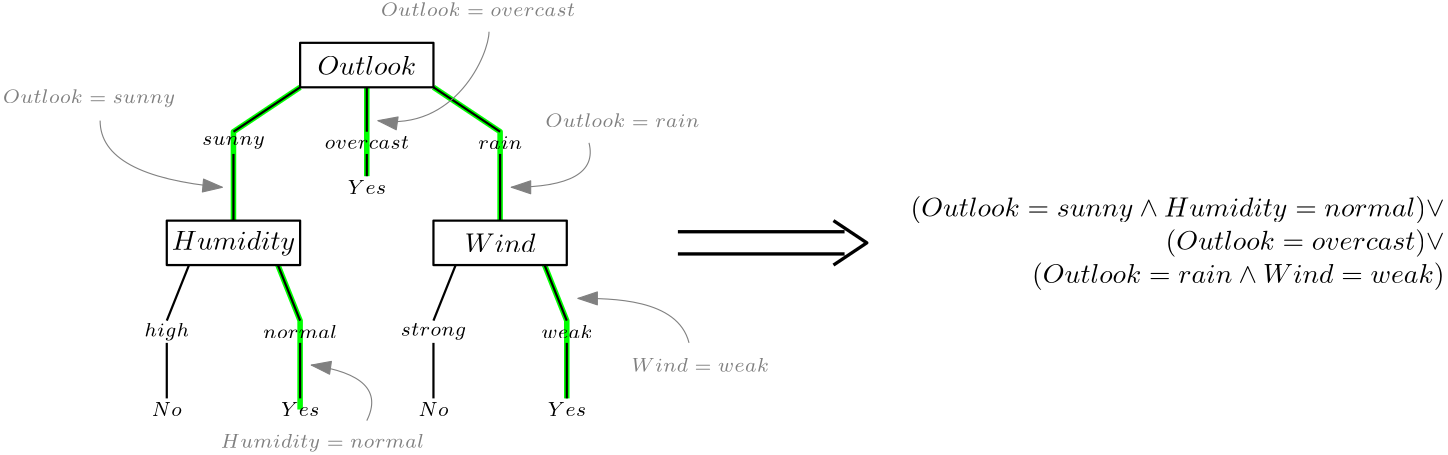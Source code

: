 <?xml version="1.0"?>
<!DOCTYPE ipe SYSTEM "ipe.dtd">
<ipe version="70218" creator="Ipe 7.2.28">
<info created="D:20250930083536" modified="D:20250930083804"/>
<ipestyle name="basic">
<symbol name="arrow/arc(spx)">
<path stroke="sym-stroke" fill="sym-stroke" pen="sym-pen">
0 0 m
-1 0.333 l
-1 -0.333 l
h
</path>
</symbol>
<symbol name="arrow/farc(spx)">
<path stroke="sym-stroke" fill="white" pen="sym-pen">
0 0 m
-1 0.333 l
-1 -0.333 l
h
</path>
</symbol>
<symbol name="arrow/ptarc(spx)">
<path stroke="sym-stroke" fill="sym-stroke" pen="sym-pen">
0 0 m
-1 0.333 l
-0.8 0 l
-1 -0.333 l
h
</path>
</symbol>
<symbol name="arrow/fptarc(spx)">
<path stroke="sym-stroke" fill="white" pen="sym-pen">
0 0 m
-1 0.333 l
-0.8 0 l
-1 -0.333 l
h
</path>
</symbol>
<symbol name="mark/circle(sx)" transformations="translations">
<path fill="sym-stroke">
0.6 0 0 0.6 0 0 e
0.4 0 0 0.4 0 0 e
</path>
</symbol>
<symbol name="mark/disk(sx)" transformations="translations">
<path fill="sym-stroke">
0.6 0 0 0.6 0 0 e
</path>
</symbol>
<symbol name="mark/fdisk(sfx)" transformations="translations">
<group>
<path fill="sym-fill">
0.5 0 0 0.5 0 0 e
</path>
<path fill="sym-stroke" fillrule="eofill">
0.6 0 0 0.6 0 0 e
0.4 0 0 0.4 0 0 e
</path>
</group>
</symbol>
<symbol name="mark/box(sx)" transformations="translations">
<path fill="sym-stroke" fillrule="eofill">
-0.6 -0.6 m
0.6 -0.6 l
0.6 0.6 l
-0.6 0.6 l
h
-0.4 -0.4 m
0.4 -0.4 l
0.4 0.4 l
-0.4 0.4 l
h
</path>
</symbol>
<symbol name="mark/square(sx)" transformations="translations">
<path fill="sym-stroke">
-0.6 -0.6 m
0.6 -0.6 l
0.6 0.6 l
-0.6 0.6 l
h
</path>
</symbol>
<symbol name="mark/fsquare(sfx)" transformations="translations">
<group>
<path fill="sym-fill">
-0.5 -0.5 m
0.5 -0.5 l
0.5 0.5 l
-0.5 0.5 l
h
</path>
<path fill="sym-stroke" fillrule="eofill">
-0.6 -0.6 m
0.6 -0.6 l
0.6 0.6 l
-0.6 0.6 l
h
-0.4 -0.4 m
0.4 -0.4 l
0.4 0.4 l
-0.4 0.4 l
h
</path>
</group>
</symbol>
<symbol name="mark/cross(sx)" transformations="translations">
<group>
<path fill="sym-stroke">
-0.43 -0.57 m
0.57 0.43 l
0.43 0.57 l
-0.57 -0.43 l
h
</path>
<path fill="sym-stroke">
-0.43 0.57 m
0.57 -0.43 l
0.43 -0.57 l
-0.57 0.43 l
h
</path>
</group>
</symbol>
<symbol name="arrow/fnormal(spx)">
<path stroke="sym-stroke" fill="white" pen="sym-pen">
0 0 m
-1 0.333 l
-1 -0.333 l
h
</path>
</symbol>
<symbol name="arrow/pointed(spx)">
<path stroke="sym-stroke" fill="sym-stroke" pen="sym-pen">
0 0 m
-1 0.333 l
-0.8 0 l
-1 -0.333 l
h
</path>
</symbol>
<symbol name="arrow/fpointed(spx)">
<path stroke="sym-stroke" fill="white" pen="sym-pen">
0 0 m
-1 0.333 l
-0.8 0 l
-1 -0.333 l
h
</path>
</symbol>
<symbol name="arrow/linear(spx)">
<path stroke="sym-stroke" pen="sym-pen">
-1 0.333 m
0 0 l
-1 -0.333 l
</path>
</symbol>
<symbol name="arrow/fdouble(spx)">
<path stroke="sym-stroke" fill="white" pen="sym-pen">
0 0 m
-1 0.333 l
-1 -0.333 l
h
-1 0 m
-2 0.333 l
-2 -0.333 l
h
</path>
</symbol>
<symbol name="arrow/double(spx)">
<path stroke="sym-stroke" fill="sym-stroke" pen="sym-pen">
0 0 m
-1 0.333 l
-1 -0.333 l
h
-1 0 m
-2 0.333 l
-2 -0.333 l
h
</path>
</symbol>
<symbol name="arrow/mid-normal(spx)">
<path stroke="sym-stroke" fill="sym-stroke" pen="sym-pen">
0.5 0 m
-0.5 0.333 l
-0.5 -0.333 l
h
</path>
</symbol>
<symbol name="arrow/mid-fnormal(spx)">
<path stroke="sym-stroke" fill="white" pen="sym-pen">
0.5 0 m
-0.5 0.333 l
-0.5 -0.333 l
h
</path>
</symbol>
<symbol name="arrow/mid-pointed(spx)">
<path stroke="sym-stroke" fill="sym-stroke" pen="sym-pen">
0.5 0 m
-0.5 0.333 l
-0.3 0 l
-0.5 -0.333 l
h
</path>
</symbol>
<symbol name="arrow/mid-fpointed(spx)">
<path stroke="sym-stroke" fill="white" pen="sym-pen">
0.5 0 m
-0.5 0.333 l
-0.3 0 l
-0.5 -0.333 l
h
</path>
</symbol>
<symbol name="arrow/mid-double(spx)">
<path stroke="sym-stroke" fill="sym-stroke" pen="sym-pen">
1 0 m
0 0.333 l
0 -0.333 l
h
0 0 m
-1 0.333 l
-1 -0.333 l
h
</path>
</symbol>
<symbol name="arrow/mid-fdouble(spx)">
<path stroke="sym-stroke" fill="white" pen="sym-pen">
1 0 m
0 0.333 l
0 -0.333 l
h
0 0 m
-1 0.333 l
-1 -0.333 l
h
</path>
</symbol>
<anglesize name="22.5 deg" value="22.5"/>
<anglesize name="30 deg" value="30"/>
<anglesize name="45 deg" value="45"/>
<anglesize name="60 deg" value="60"/>
<anglesize name="90 deg" value="90"/>
<arrowsize name="large" value="10"/>
<arrowsize name="small" value="5"/>
<arrowsize name="tiny" value="3"/>
<color name="blue" value="0 0 1"/>
<color name="brown" value="0.647 0.165 0.165"/>
<color name="darkblue" value="0 0 0.545"/>
<color name="darkcyan" value="0 0.545 0.545"/>
<color name="darkgray" value="0.663"/>
<color name="darkgreen" value="0 0.392 0"/>
<color name="darkmagenta" value="0.545 0 0.545"/>
<color name="darkorange" value="1 0.549 0"/>
<color name="darkred" value="0.545 0 0"/>
<color name="gold" value="1 0.843 0"/>
<color name="gray" value="0.745"/>
<color name="green" value="0 1 0"/>
<color name="lightblue" value="0.678 0.847 0.902"/>
<color name="lightcyan" value="0.878 1 1"/>
<color name="lightgray" value="0.827"/>
<color name="lightgreen" value="0.565 0.933 0.565"/>
<color name="lightyellow" value="1 1 0.878"/>
<color name="navy" value="0 0 0.502"/>
<color name="orange" value="1 0.647 0"/>
<color name="pink" value="1 0.753 0.796"/>
<color name="purple" value="0.627 0.125 0.941"/>
<color name="red" value="1 0 0"/>
<color name="seagreen" value="0.18 0.545 0.341"/>
<color name="turquoise" value="0.251 0.878 0.816"/>
<color name="violet" value="0.933 0.51 0.933"/>
<color name="yellow" value="1 1 0"/>
<dashstyle name="dash dot dotted" value="[4 2 1 2 1 2] 0"/>
<dashstyle name="dash dotted" value="[4 2 1 2] 0"/>
<dashstyle name="dashed" value="[4] 0"/>
<dashstyle name="dotted" value="[1 3] 0"/>
<gridsize name="10 pts (~3.5 mm)" value="10"/>
<gridsize name="14 pts (~5 mm)" value="14"/>
<gridsize name="16 pts (~6 mm)" value="16"/>
<gridsize name="20 pts (~7 mm)" value="20"/>
<gridsize name="28 pts (~10 mm)" value="28"/>
<gridsize name="32 pts (~12 mm)" value="32"/>
<gridsize name="4 pts" value="4"/>
<gridsize name="56 pts (~20 mm)" value="56"/>
<gridsize name="8 pts (~3 mm)" value="8"/>
<opacity name="10%" value="0.1"/>
<opacity name="30%" value="0.3"/>
<opacity name="50%" value="0.5"/>
<opacity name="75%" value="0.75"/>
<pen name="fat" value="1.2"/>
<pen name="heavier" value="0.8"/>
<pen name="ultrafat" value="2"/>
<symbolsize name="large" value="5"/>
<symbolsize name="small" value="2"/>
<symbolsize name="tiny" value="1.1"/>
<textsize name="Huge" value="\Huge"/>
<textsize name="LARGE" value="\LARGE"/>
<textsize name="Large" value="\Large"/>
<textsize name="footnote" value="\footnotesize"/>
<textsize name="huge" value="\huge"/>
<textsize name="large" value="\large"/>
<textsize name="script" value="\scriptsize"/>
<textsize name="small" value="\small"/>
<textsize name="tiny" value="\tiny"/>
<textstyle name="center" begin="\begin{center}" end="\end{center}"/>
<textstyle name="item" begin="\begin{itemize}\item{}" end="\end{itemize}"/>
<textstyle name="itemize" begin="\begin{itemize}" end="\end{itemize}"/>
<tiling name="falling" angle="-60" step="4" width="1"/>
<tiling name="rising" angle="30" step="4" width="1"/>
</ipestyle>
<page>
<layer name="alpha"/>
<view layers="alpha" active="alpha"/>
<path layer="alpha" stroke="0 1 0" pen="ultrafat">
224 668 m
224 700 l
216 720 l
</path>
<path stroke="0 1 0" pen="ultrafat">
200 736 m
200 768 l
224 784 l
</path>
<path stroke="0 1 0" pen="ultrafat">
248 784 m
248 752 l
</path>
<path stroke="0 1 0" pen="ultrafat">
272 784 m
296 768 l
296 736 l
</path>
<path stroke="0 1 0" pen="ultrafat">
312 720 m
320 700 l
320 672 l
</path>
<path matrix="1 0 0 1 32 32" stroke="black" fill="white" pen="heavier">
192 768 m
192 752 l
240 752 l
240 768 l
h
</path>
<path matrix="1 0 0 1 -16 0" stroke="black" fill="white" pen="heavier">
192 736 m
192 720 l
240 720 l
240 736 l
h
</path>
<path matrix="1 0 0 1 80 32" stroke="black" fill="white" pen="heavier">
192 704 m
192 688 l
240 688 l
240 704 l
h
</path>
<text matrix="1 0 0 1 32 36" transformations="translations" pos="216 756" stroke="black" type="label" width="35.504" height="6.918" depth="0" halign="center" valign="center" style="math">Outlook</text>
<text matrix="1 0 0 1 -16 -28" transformations="translations" pos="216 756" stroke="black" type="label" width="44.431" height="6.926" depth="1.93" halign="center" valign="center" style="math">Humidity</text>
<text matrix="1 0 0 1 80 -28" transformations="translations" pos="216 756" stroke="black" type="label" width="25.39" height="6.918" depth="0" halign="center" valign="center" style="math">Wind</text>
<text matrix="1 0 0 1 32 8" transformations="translations" pos="216 756" stroke="black" type="label" width="30.513" height="4.289" depth="0" halign="center" valign="center" size="script" style="math">overcast</text>
<text matrix="1 0 0 1 32 -8" transformations="translations" pos="216 756" stroke="black" type="label" width="13.939" height="4.765" depth="0" halign="center" valign="center" size="script" style="math">Yes</text>
<text matrix="1 0 0 1 -16 8" transformations="translations" pos="216 756" stroke="black" type="label" width="22.611" height="3.009" depth="1.35" halign="center" valign="center" size="script" style="math">sunny</text>
<text matrix="1 0 0 1 80 8" transformations="translations" pos="216 756" stroke="black" type="label" width="15.979" height="4.615" depth="0" halign="center" valign="center" size="script" style="math">rain</text>
<text matrix="1 0 0 1 56 -60" transformations="translations" pos="216 756" stroke="black" type="label" width="23.678" height="4.295" depth="1.35" halign="center" valign="center" size="script" style="math">strong</text>
<text matrix="1 0 0 1 104 -60" transformations="translations" pos="216 756" stroke="black" type="label" width="18.456" height="4.843" depth="0" halign="center" valign="center" size="script" style="math">weak</text>
<text matrix="1 0 0 1 56 -88" transformations="translations" pos="216 756" stroke="black" type="label" width="10.991" height="4.765" depth="0" halign="center" valign="center" size="script" style="math">No</text>
<text matrix="1 0 0 1 104 -88" transformations="translations" pos="216 756" stroke="black" type="label" width="13.939" height="4.765" depth="0" halign="center" valign="center" size="script" style="math">Yes</text>
<text matrix="1 0 0 1 -40 -60" transformations="translations" pos="216 756" stroke="black" type="label" width="16.284" height="4.849" depth="1.35" halign="center" valign="center" size="script" style="math">high</text>
<text matrix="1 0 0 1 8 -60" transformations="translations" pos="216 756" stroke="black" type="label" width="26.722" height="4.843" depth="0" halign="center" valign="center" size="script" style="math">normal</text>
<text matrix="1 0 0 1 -40 -88" transformations="translations" pos="216 756" stroke="black" type="label" width="10.991" height="4.765" depth="0" halign="center" valign="center" size="script" style="math">No</text>
<text matrix="1 0 0 1 8 -88" transformations="translations" pos="216 756" stroke="black" type="label" width="13.939" height="4.765" depth="0" halign="center" valign="center" size="script" style="math">Yes</text>
<path matrix="1 0 0 1 32 32" stroke="black" fill="white" pen="heavier">
216 752 m
216 736 l
</path>
<path matrix="1 0 0 1 32 32" stroke="black" fill="white" pen="heavier">
216 728 m
216 720 l
</path>
<path matrix="1 0 0 1 32 32" stroke="black" fill="white" pen="heavier">
192 752 m
168 736 l
</path>
<path matrix="1 0 0 1 32 32" stroke="black" fill="white" pen="heavier">
240 752 m
264 736 l
</path>
<path matrix="1 0 0 1 32 32" stroke="black" fill="white" pen="heavier">
168 728 m
168 704 l
</path>
<path matrix="1 0 0 1 32 32" stroke="black" fill="white" pen="heavier">
264 728 m
264 704 l
</path>
<path matrix="1 0 0 1 32 32" stroke="black" fill="white" pen="heavier">
152 688 m
144 668 l
</path>
<path matrix="1 0 0 1 32 32" stroke="black" fill="white" pen="heavier">
184 688 m
192 668 l
</path>
<path matrix="1 0 0 1 32 32" stroke="black" fill="white" pen="heavier">
248 688 m
240 668 l
</path>
<path matrix="1 0 0 1 32 32" stroke="black" fill="white" pen="heavier">
280 688 m
288 668 l
</path>
<path matrix="1 0 0 1 32 32" stroke="black" fill="white" pen="heavier">
144 660 m
144 640 l
</path>
<path matrix="1 0 0 1 32 32" stroke="black" fill="white" pen="heavier">
192 660 m
192 640 l
</path>
<path matrix="1 0 0 1 32 32" stroke="black" fill="white" pen="heavier">
240 660 m
240 640 l
</path>
<path matrix="1 0 0 1 32 32" stroke="black" fill="white" pen="heavier">
288 660 m
288 640 l
</path>
<text matrix="1 0 0 1 16 -100" transformations="translations" pos="216 756" stroke="0.502" type="label" width="73.296" height="4.849" depth="1.35" halign="center" valign="center" size="script" style="math">Humidity=normal</text>
<text matrix="1 0 0 1 -68 24" transformations="translations" pos="216 756" stroke="0.502" type="label" width="62.085" height="4.849" depth="1.35" halign="center" valign="center" size="script" style="math">Outlook=sunny</text>
<text matrix="1 0 0 1 72 56" transformations="translations" pos="216 756" stroke="0.502" type="label" width="69.987" height="4.843" depth="0" halign="center" valign="center" size="script" style="math">Outlook=overcast</text>
<text matrix="1 0 0 1 124 16" transformations="translations" pos="216 756" stroke="0.502" type="label" width="55.453" height="4.843" depth="0" halign="center" valign="center" size="script" style="math">Outlook=rain</text>
<text matrix="1 0 0 1 152 -72" transformations="translations" pos="216 756" stroke="0.502" type="label" width="49.564" height="4.843" depth="0" halign="center" valign="center" size="script" style="math">Wind=weak</text>
<path stroke="0.502" arrow="normal/normal">
152 772 m
152 752
196 748 c
</path>
<path stroke="0.502" arrow="normal/normal">
248 664 m
256 680
228 684 c
</path>
<path stroke="0.502" arrow="normal/normal">
292 804 m
292 796
280 768
252 772 c
</path>
<path stroke="0.502" arrow="normal/normal">
328 764 m
332 748
300 748 c
</path>
<path stroke="0.502" arrow="normal/normal">
364 692 m
360 708
336 708
324 708 c
</path>
<text matrix="1 0 0 1 420 -16" transformations="translations" pos="216 756" stroke="black" type="label" width="192.299" height="7.473" depth="2.49" halign="right" valign="center" style="math">(Outlook=sunny\land Humidity=normal) \lor</text>
<text matrix="1 0 0 1 420 -28" transformations="translations" pos="216 756" stroke="black" type="label" width="100.449" height="7.473" depth="2.49" halign="right" valign="center" style="math">(Outlook=overcast) \lor</text>
<text matrix="1 0 0 1 420 -40" transformations="translations" pos="216 756" stroke="black" type="label" width="148.535" height="7.473" depth="2.49" halign="right" valign="center" style="math">(Outlook=rain\land Wind=weak) </text>
<path stroke="0" pen="fat">
420 732 m
360 732 l
420 724 m
360 724 l
416 736 m
428 728 l
416 720 l
</path>
</page>
</ipe>
